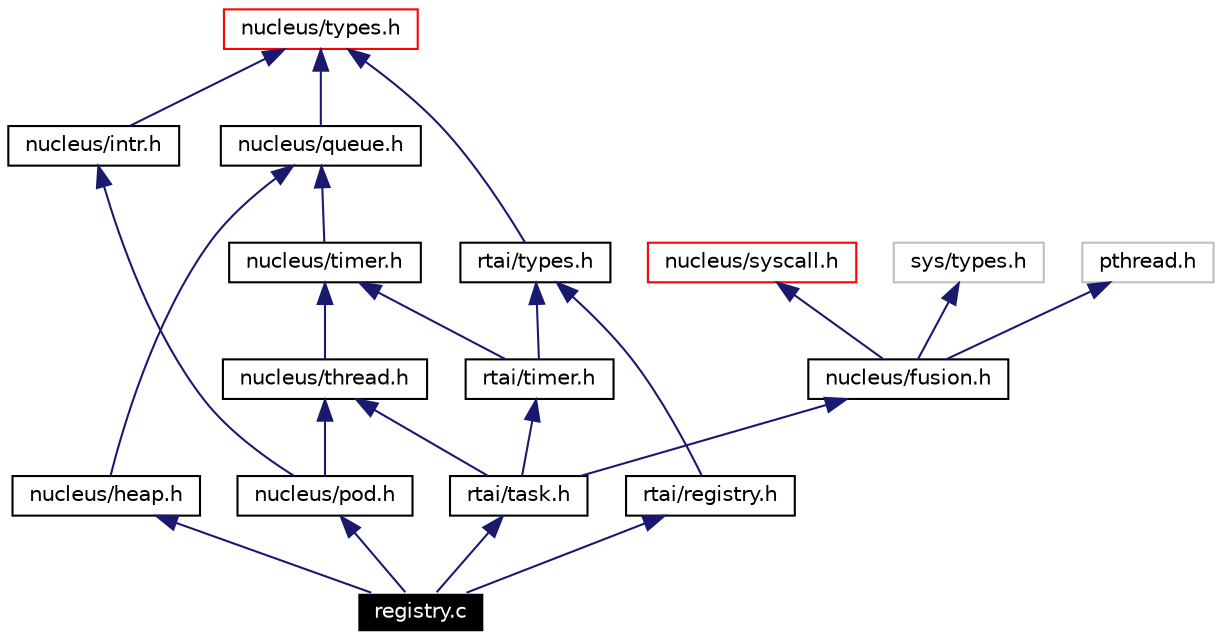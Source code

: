 digraph G
{
  edge [fontname="Helvetica",fontsize=10,labelfontname="Helvetica",labelfontsize=10];
  node [fontname="Helvetica",fontsize=10,shape=record];
  Node1 [label="registry.c",height=0.2,width=0.4,color="white", fillcolor="black", style="filled" fontcolor="white"];
  Node2 -> Node1 [dir=back,color="midnightblue",fontsize=10,style="solid",fontname="Helvetica"];
  Node2 [label="nucleus/pod.h",height=0.2,width=0.4,color="black",URL="$pod_8h.html"];
  Node3 -> Node2 [dir=back,color="midnightblue",fontsize=10,style="solid",fontname="Helvetica"];
  Node3 [label="nucleus/thread.h",height=0.2,width=0.4,color="black",URL="$thread_8h-source.html"];
  Node4 -> Node3 [dir=back,color="midnightblue",fontsize=10,style="solid",fontname="Helvetica"];
  Node4 [label="nucleus/timer.h",height=0.2,width=0.4,color="black",URL="$include_2nucleus_2timer_8h-source.html"];
  Node5 -> Node4 [dir=back,color="midnightblue",fontsize=10,style="solid",fontname="Helvetica"];
  Node5 [label="nucleus/queue.h",height=0.2,width=0.4,color="black",URL="$include_2nucleus_2queue_8h-source.html"];
  Node6 -> Node5 [dir=back,color="midnightblue",fontsize=10,style="solid",fontname="Helvetica"];
  Node6 [label="nucleus/types.h",height=0.2,width=0.4,color="red",URL="$include_2nucleus_2types_8h-source.html"];
  Node7 -> Node2 [dir=back,color="midnightblue",fontsize=10,style="solid",fontname="Helvetica"];
  Node7 [label="nucleus/intr.h",height=0.2,width=0.4,color="black",URL="$include_2nucleus_2intr_8h-source.html"];
  Node6 -> Node7 [dir=back,color="midnightblue",fontsize=10,style="solid",fontname="Helvetica"];
  Node8 -> Node1 [dir=back,color="midnightblue",fontsize=10,style="solid",fontname="Helvetica"];
  Node8 [label="nucleus/heap.h",height=0.2,width=0.4,color="black",URL="$include_2nucleus_2heap_8h-source.html"];
  Node5 -> Node8 [dir=back,color="midnightblue",fontsize=10,style="solid",fontname="Helvetica"];
  Node9 -> Node1 [dir=back,color="midnightblue",fontsize=10,style="solid",fontname="Helvetica"];
  Node9 [label="rtai/registry.h",height=0.2,width=0.4,color="black",URL="$registry_8h.html"];
  Node10 -> Node9 [dir=back,color="midnightblue",fontsize=10,style="solid",fontname="Helvetica"];
  Node10 [label="rtai/types.h",height=0.2,width=0.4,color="black",URL="$skins_2rtai_2types_8h.html"];
  Node6 -> Node10 [dir=back,color="midnightblue",fontsize=10,style="solid",fontname="Helvetica"];
  Node11 -> Node1 [dir=back,color="midnightblue",fontsize=10,style="solid",fontname="Helvetica"];
  Node11 [label="rtai/task.h",height=0.2,width=0.4,color="black",URL="$task_8h.html"];
  Node12 -> Node11 [dir=back,color="midnightblue",fontsize=10,style="solid",fontname="Helvetica"];
  Node12 [label="nucleus/fusion.h",height=0.2,width=0.4,color="black",URL="$fusion_8h-source.html"];
  Node13 -> Node12 [dir=back,color="midnightblue",fontsize=10,style="solid",fontname="Helvetica"];
  Node13 [label="nucleus/syscall.h",height=0.2,width=0.4,color="red",URL="$include_2nucleus_2syscall_8h-source.html"];
  Node14 -> Node12 [dir=back,color="midnightblue",fontsize=10,style="solid",fontname="Helvetica"];
  Node14 [label="sys/types.h",height=0.2,width=0.4,color="grey75"];
  Node15 -> Node12 [dir=back,color="midnightblue",fontsize=10,style="solid",fontname="Helvetica"];
  Node15 [label="pthread.h",height=0.2,width=0.4,color="grey75"];
  Node3 -> Node11 [dir=back,color="midnightblue",fontsize=10,style="solid",fontname="Helvetica"];
  Node16 -> Node11 [dir=back,color="midnightblue",fontsize=10,style="solid",fontname="Helvetica"];
  Node16 [label="rtai/timer.h",height=0.2,width=0.4,color="black",URL="$skins_2rtai_2timer_8h.html"];
  Node4 -> Node16 [dir=back,color="midnightblue",fontsize=10,style="solid",fontname="Helvetica"];
  Node10 -> Node16 [dir=back,color="midnightblue",fontsize=10,style="solid",fontname="Helvetica"];
}
